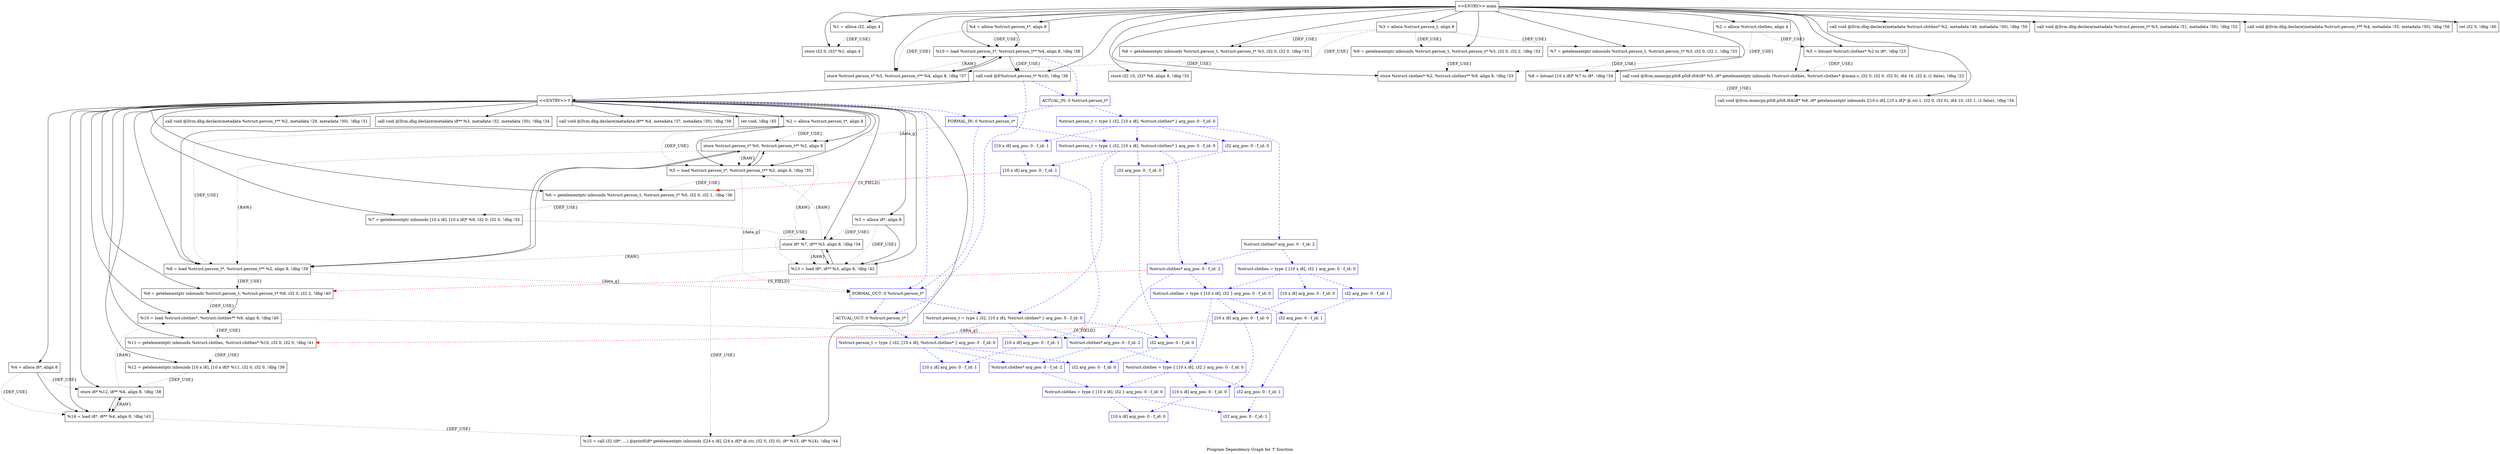 digraph "Program Dependency Graph for 'f' function" {
	label="Program Dependency Graph for 'f' function";
graph [ splines=true ]
	Node0x7fb51e10fc10 [shape=record,label="{  %2 = alloca %struct.person_t*, align 8}"];
	Node0x7fb51e10fc10 -> Node0x7fb51e110690[style=dotted,label = "{DEF_USE}" ];
	Node0x7fb51e10fc10 -> Node0x7fb51e1106e0[style=dotted,label = "{DEF_USE}" ];
	Node0x7fb51e10fc10 -> Node0x7fb51e1106e0;
	Node0x7fb51e10fc10 -> Node0x7fb51e110750[style=dotted,label = "{DEF_USE}" ];
	Node0x7fb51e10fc10 -> Node0x7fb51e110750;
	Node0x7fb51e110690 [shape=record,label="{  store %struct.person_t* %0, %struct.person_t** %2, align 8}"];
	Node0x7fb51e110690 -> Node0x7fb51e1106e0[style=dotted,label = "{RAW} "];
	Node0x7fb51e110690 -> Node0x7fb51e110750[style=dotted,label = "{RAW} "];
	Node0x7fb51e110690 -> Node0x7fb51e110670[style=dotted,label = "{RAW} "];
	Node0x7fb51e110690 -> Node0x7fb51e1106e0;
	Node0x7fb51e110690 -> Node0x7fb51e110750;
	Node0x7fb51e1106e0 [shape=record,label="{  %5 = load %struct.person_t*, %struct.person_t** %2, align 8, !dbg !35}"];
	Node0x7fb51e1106e0 -> Node0x7fb51e110790[style=dotted,label = "{DEF_USE}" ];
	Node0x7fb51e1106e0 -> Node0x7fb51e110690;
	Node0x7fb51e1106e0 -> Node0x7fb51e202600[style=dotted, label = "{data_g}"];
	Node0x7fb51e110750 [shape=record,label="{  %8 = load %struct.person_t*, %struct.person_t** %2, align 8, !dbg !39}"];
	Node0x7fb51e110750 -> Node0x7fb51e1104f0[style=dotted,label = "{DEF_USE}" ];
	Node0x7fb51e110750 -> Node0x7fb51e110690;
	Node0x7fb51e110750 -> Node0x7fb51e202600[style=dotted, label = "{data_g}"];
	Node0x7fb51e1107e0 [shape=record,label="{  %3 = alloca i8*, align 8}"];
	Node0x7fb51e1107e0 -> Node0x7fb51e110730[style=dotted,label = "{DEF_USE}" ];
	Node0x7fb51e1107e0 -> Node0x7fb51e110670[style=dotted,label = "{DEF_USE}" ];
	Node0x7fb51e1107e0 -> Node0x7fb51e110670;
	Node0x7fb51e110730 [shape=record,label="{  store i8* %7, i8** %3, align 8, !dbg !34}"];
	Node0x7fb51e110730 -> Node0x7fb51e1106e0[style=dotted,label = "{RAW} "];
	Node0x7fb51e110730 -> Node0x7fb51e110750[style=dotted,label = "{RAW} "];
	Node0x7fb51e110730 -> Node0x7fb51e110670[style=dotted,label = "{RAW} "];
	Node0x7fb51e110730 -> Node0x7fb51e110670;
	Node0x7fb51e110670 [shape=record,label="{  %13 = load i8*, i8** %3, align 8, !dbg !42}"];
	Node0x7fb51e110670 -> Node0x7fb51e10ffc0[style=dotted,label = "{DEF_USE}" ];
	Node0x7fb51e110670 -> Node0x7fb51e110730;
	Node0x7fb51e110d20 [shape=record,label="{  %4 = alloca i8*, align 8}"];
	Node0x7fb51e110d20 -> Node0x7fb51e110db0[style=dotted,label = "{DEF_USE}" ];
	Node0x7fb51e110d20 -> Node0x7fb51e110e80[style=dotted,label = "{DEF_USE}" ];
	Node0x7fb51e110d20 -> Node0x7fb51e110e80;
	Node0x7fb51e110db0 [shape=record,label="{  store i8* %12, i8** %4, align 8, !dbg !38}"];
	Node0x7fb51e110db0 -> Node0x7fb51e110470[style=dotted,label = "{RAW} "];
	Node0x7fb51e110db0 -> Node0x7fb51e110e80[style=dotted,label = "{RAW} "];
	Node0x7fb51e110db0 -> Node0x7fb51e110e80;
	Node0x7fb51e110e80 [shape=record,label="{  %14 = load i8*, i8** %4, align 8, !dbg !43}"];
	Node0x7fb51e110e80 -> Node0x7fb51e10ffc0[style=dotted,label = "{DEF_USE}" ];
	Node0x7fb51e110e80 -> Node0x7fb51e110db0;
	Node0x7fb51e110790 [shape=record,label="{  %6 = getelementptr inbounds %struct.person_t, %struct.person_t* %5, i32 0, i32 1, !dbg !36}"];
	Node0x7fb51e110790 -> Node0x7fb51e110770[style=dotted,label = "{DEF_USE}" ];
	Node0x7fb51e110770 [shape=record,label="{  %7 = getelementptr inbounds [10 x i8], [10 x i8]* %6, i32 0, i32 0, !dbg !35}"];
	Node0x7fb51e110770 -> Node0x7fb51e110730[style=dotted,label = "{DEF_USE}" ];
	Node0x7fb51e1104f0 [shape=record,label="{  %9 = getelementptr inbounds %struct.person_t, %struct.person_t* %8, i32 0, i32 2, !dbg !40}"];
	Node0x7fb51e1104f0 -> Node0x7fb51e110470[style=dotted,label = "{DEF_USE}" ];
	Node0x7fb51e1104f0 -> Node0x7fb51e110470;
	Node0x7fb51e110470 [shape=record,label="{  %10 = load %struct.clothes*, %struct.clothes** %9, align 8, !dbg !40}"];
	Node0x7fb51e110470 -> Node0x7fb51e110370[style=dotted,label = "{DEF_USE}" ];
	Node0x7fb51e110470 -> Node0x7fb51e202760[style=dotted, label = "{data_g}"];
	Node0x7fb51e110370 [shape=record,label="{  %11 = getelementptr inbounds %struct.clothes, %struct.clothes* %10, i32 0, i32 0, !dbg !41}"];
	Node0x7fb51e110370 -> Node0x7fb51e1105c0[style=dotted,label = "{DEF_USE}" ];
	Node0x7fb51e1105c0 [shape=record,label="{  %12 = getelementptr inbounds [10 x i8], [10 x i8]* %11, i32 0, i32 0, !dbg !39}"];
	Node0x7fb51e1105c0 -> Node0x7fb51e110db0[style=dotted,label = "{DEF_USE}" ];
	Node0x7fb51e10ffc0 [shape=record,label="{  %15 = call i32 (i8*, ...) @printf(i8* getelementptr inbounds ([24 x i8], [24 x i8]* @.str, i32 0, i32 0), i8* %13, i8* %14), !dbg !44}"];
	Node0x7fb51e110e50 [shape=record,label="{\<\<ENTRY\>\> f}"];
	Node0x7fb51e110e50 -> Node0x7fb51e10fc10;
	Node0x7fb51e110e50 -> Node0x7fb51e1107e0;
	Node0x7fb51e110e50 -> Node0x7fb51e110d20;
	Node0x7fb51e110e50 -> Node0x7fb51e110690;
	Node0x7fb51e110e50 -> Node0x7fb51e110130;
	Node0x7fb51e110e50 -> Node0x7fb51e110240;
	Node0x7fb51e110e50 -> Node0x7fb51e1106e0;
	Node0x7fb51e110e50 -> Node0x7fb51e110790;
	Node0x7fb51e110e50 -> Node0x7fb51e110770;
	Node0x7fb51e110e50 -> Node0x7fb51e110730;
	Node0x7fb51e110e50 -> Node0x7fb51e110150;
	Node0x7fb51e110e50 -> Node0x7fb51e110750;
	Node0x7fb51e110e50 -> Node0x7fb51e1104f0;
	Node0x7fb51e110e50 -> Node0x7fb51e110470;
	Node0x7fb51e110e50 -> Node0x7fb51e110370;
	Node0x7fb51e110e50 -> Node0x7fb51e1105c0;
	Node0x7fb51e110e50 -> Node0x7fb51e110db0;
	Node0x7fb51e110e50 -> Node0x7fb51e110670;
	Node0x7fb51e110e50 -> Node0x7fb51e110e80;
	Node0x7fb51e110e50 -> Node0x7fb51e10ffc0;
	Node0x7fb51e110e50 -> Node0x7fb51e110170;
	Node0x7fb51e110e50 -> Node0x7fb51e201db0[style=dashed, color="blue"];
	Node0x7fb51e110e50 -> Node0x7fb51e202600[style=dashed, color="blue"];
	Node0x7fb51e110130 [shape=record,label="{  call void @llvm.dbg.declare(metadata %struct.person_t** %2, metadata !29, metadata !30), !dbg !31}"];
	Node0x7fb51e110240 [shape=record,label="{  call void @llvm.dbg.declare(metadata i8** %3, metadata !32, metadata !30), !dbg !34}"];
	Node0x7fb51e110150 [shape=record,label="{  call void @llvm.dbg.declare(metadata i8** %4, metadata !37, metadata !30), !dbg !38}"];
	Node0x7fb51e110170 [shape=record,label="{  ret void, !dbg !45}"];
	Node0x7fb51e200510 [shape=record,label="{  %1 = alloca i32, align 4}"];
	Node0x7fb51e200510 -> Node0x7fb51e200560[style=dotted,label = "{DEF_USE}" ];
	Node0x7fb51e200560 [shape=record,label="{  store i32 0, i32* %1, align 4}"];
	Node0x7fb51e2005e0 [shape=record,label="{  %2 = alloca %struct.clothes, align 4}"];
	Node0x7fb51e2005e0 -> Node0x7fb51e200630[style=dotted,label = "{DEF_USE}" ];
	Node0x7fb51e2005e0 -> Node0x7fb51e200680[style=dotted,label = "{DEF_USE}" ];
	Node0x7fb51e200630 [shape=record,label="{  %5 = bitcast %struct.clothes* %2 to i8*, !dbg !23}"];
	Node0x7fb51e200630 -> Node0x7fb51e200bb0[style=dotted,label = "{DEF_USE}" ];
	Node0x7fb51e200680 [shape=record,label="{  store %struct.clothes* %2, %struct.clothes** %9, align 8, !dbg !33}"];
	Node0x7fb51e2005c0 [shape=record,label="{  %3 = alloca %struct.person_t, align 8}"];
	Node0x7fb51e2005c0 -> Node0x7fb51e200760[style=dotted,label = "{DEF_USE}" ];
	Node0x7fb51e2005c0 -> Node0x7fb51e2007b0[style=dotted,label = "{DEF_USE}" ];
	Node0x7fb51e2005c0 -> Node0x7fb51e200820[style=dotted,label = "{DEF_USE}" ];
	Node0x7fb51e2005c0 -> Node0x7fb51e200800[style=dotted,label = "{DEF_USE}" ];
	Node0x7fb51e200760 [shape=record,label="{  %6 = getelementptr inbounds %struct.person_t, %struct.person_t* %3, i32 0, i32 0, !dbg !33}"];
	Node0x7fb51e200760 -> Node0x7fb51e200be0[style=dotted,label = "{DEF_USE}" ];
	Node0x7fb51e2007b0 [shape=record,label="{  %7 = getelementptr inbounds %struct.person_t, %struct.person_t* %3, i32 0, i32 1, !dbg !33}"];
	Node0x7fb51e2007b0 -> Node0x7fb51e200c40[style=dotted,label = "{DEF_USE}" ];
	Node0x7fb51e200820 [shape=record,label="{  %9 = getelementptr inbounds %struct.person_t, %struct.person_t* %3, i32 0, i32 2, !dbg !33}"];
	Node0x7fb51e200820 -> Node0x7fb51e200680[style=dotted,label = "{DEF_USE}" ];
	Node0x7fb51e200800 [shape=record,label="{  store %struct.person_t* %3, %struct.person_t** %4, align 8, !dbg !37}"];
	Node0x7fb51e200800 -> Node0x7fb51e200b60[style=dotted,label = "{RAW} "];
	Node0x7fb51e200800 -> Node0x7fb51e200b60;
	Node0x7fb51e200910 [shape=record,label="{  %4 = alloca %struct.person_t*, align 8}"];
	Node0x7fb51e200910 -> Node0x7fb51e200800[style=dotted,label = "{DEF_USE}" ];
	Node0x7fb51e200910 -> Node0x7fb51e200b60[style=dotted,label = "{DEF_USE}" ];
	Node0x7fb51e200910 -> Node0x7fb51e200b60;
	Node0x7fb51e200b60 [shape=record,label="{  %10 = load %struct.person_t*, %struct.person_t** %4, align 8, !dbg !38}"];
	Node0x7fb51e200b60 -> Node0x7fb51e200d10[style=dotted,label = "{DEF_USE}" ];
	Node0x7fb51e200b60 -> Node0x7fb51e200d10;
	Node0x7fb51e200b60 -> Node0x7fb51e200800;
	Node0x7fb51e200b60 -> Node0x7fb51e203650[style=dashed, color="blue"];
	Node0x7fb51e200bb0 [shape=record,label="{  call void @llvm.memcpy.p0i8.p0i8.i64(i8* %5, i8* getelementptr inbounds (%struct.clothes, %struct.clothes* @main.c, i32 0, i32 0, i32 0), i64 16, i32 4, i1 false), !dbg !23}"];
	Node0x7fb51e200be0 [shape=record,label="{  store i32 10, i32* %6, align 8, !dbg !33}"];
	Node0x7fb51e200c40 [shape=record,label="{  %8 = bitcast [10 x i8]* %7 to i8*, !dbg !34}"];
	Node0x7fb51e200c40 -> Node0x7fb51e200ca0[style=dotted,label = "{DEF_USE}" ];
	Node0x7fb51e200ca0 [shape=record,label="{  call void @llvm.memcpy.p0i8.p0i8.i64(i8* %8, i8* getelementptr inbounds ([10 x i8], [10 x i8]* @.str.1, i32 0, i32 0), i64 10, i32 1, i1 false), !dbg !34}"];
	Node0x7fb51e200d10 [shape=record,label="{  call void @f(%struct.person_t* %10), !dbg !39}"];
	Node0x7fb51e200d10 -> Node0x7fb51e110e50;
	Node0x7fb51e200d10 -> Node0x7fb51e203650[style=dashed, color="blue"];
	Node0x7fb51e200d10 -> Node0x7fb51e200a90[style=dashed, color="blue"];
	Node0x7fb51e200e10 [shape=record,label="{\<\<ENTRY\>\> main}"];
	Node0x7fb51e200e10 -> Node0x7fb51e200510;
	Node0x7fb51e200e10 -> Node0x7fb51e2005e0;
	Node0x7fb51e200e10 -> Node0x7fb51e2005c0;
	Node0x7fb51e200e10 -> Node0x7fb51e200910;
	Node0x7fb51e200e10 -> Node0x7fb51e200560;
	Node0x7fb51e200e10 -> Node0x7fb51e200e60;
	Node0x7fb51e200e10 -> Node0x7fb51e200630;
	Node0x7fb51e200e10 -> Node0x7fb51e200bb0;
	Node0x7fb51e200e10 -> Node0x7fb51e200f70;
	Node0x7fb51e200e10 -> Node0x7fb51e200760;
	Node0x7fb51e200e10 -> Node0x7fb51e200be0;
	Node0x7fb51e200e10 -> Node0x7fb51e2007b0;
	Node0x7fb51e200e10 -> Node0x7fb51e200c40;
	Node0x7fb51e200e10 -> Node0x7fb51e200ca0;
	Node0x7fb51e200e10 -> Node0x7fb51e200820;
	Node0x7fb51e200e10 -> Node0x7fb51e200680;
	Node0x7fb51e200e10 -> Node0x7fb51e200e80;
	Node0x7fb51e200e10 -> Node0x7fb51e200800;
	Node0x7fb51e200e10 -> Node0x7fb51e200b60;
	Node0x7fb51e200e10 -> Node0x7fb51e200d10;
	Node0x7fb51e200e10 -> Node0x7fb51e200ea0;
	Node0x7fb51e200e60 [shape=record,label="{  call void @llvm.dbg.declare(metadata %struct.clothes* %2, metadata !49, metadata !30), !dbg !50}"];
	Node0x7fb51e200f70 [shape=record,label="{  call void @llvm.dbg.declare(metadata %struct.person_t* %3, metadata !51, metadata !30), !dbg !52}"];
	Node0x7fb51e200e80 [shape=record,label="{  call void @llvm.dbg.declare(metadata %struct.person_t** %4, metadata !55, metadata !30), !dbg !56}"];
	Node0x7fb51e200ea0 [shape=record,label="{  ret i32 0, !dbg !40}"];
	Node0x7fb51e201980 [shape=record,color="blue",label="{[10 x i8] arg_pos: 0 - f_id: 1}"];
	Node0x7fb51e201980 -> Node0x7fb51e110790[style=dotted, label="{S_FIELD}", color="red", penwidth="2.0"];
	Node0x7fb51e201980 -> Node0x7fb51e2026f0[style=dashed, color="blue"];
	Node0x7fb51e2019a0 [shape=record,color="blue",label="{%struct.clothes* arg_pos: 0 - f_id: 2}"];
	Node0x7fb51e2019a0 -> Node0x7fb51e1104f0[style=dotted, label="{S_FIELD}", color="red", penwidth="2.0"];
	Node0x7fb51e2019a0 -> Node0x7fb51e2024e0[style=dashed, color="blue"];
	Node0x7fb51e2019a0 -> Node0x7fb51e202760[style=dashed, color="blue"];
	Node0x7fb51e201ac0 [shape=record,color="blue",label="{[10 x i8] arg_pos: 0 - f_id: 0}"];
	Node0x7fb51e201ac0 -> Node0x7fb51e110370[style=dotted, label="{S_FIELD}", color="red", penwidth="2.0"];
	Node0x7fb51e201ac0 -> Node0x7fb51e202820[style=dashed, color="blue"];
	Node0x7fb51e201db0 [shape=record,color="blue",label="{FORMAL_IN: 0 %struct.person_t*}"];
	Node0x7fb51e201db0 -> Node0x7fb51e202440[style=dashed, color="blue"];
	Node0x7fb51e201db0 -> Node0x7fb51e202600[style=dashed, color="blue"];
	Node0x7fb51e201db0 -> Node0x7fb51e110690[style=dotted, label = "{data_g}"];
	Node0x7fb51e202440 [shape=record,color="blue",label="{%struct.person_t = type \{ i32, [10 x i8], %struct.clothes* \} arg_pos: 0 - f_id: 0}"];
	Node0x7fb51e202440 -> Node0x7fb51e202490[style=dashed, color="blue"];
	Node0x7fb51e202440 -> Node0x7fb51e201980[style=dashed, color="blue"];
	Node0x7fb51e202440 -> Node0x7fb51e2019a0[style=dashed, color="blue"];
	Node0x7fb51e202440 -> Node0x7fb51e202650[style=dashed, color="blue"];
	Node0x7fb51e202490 [shape=record,color="blue",label="{i32 arg_pos: 0 - f_id: 0}"];
	Node0x7fb51e202490 -> Node0x7fb51e2026a0[style=dashed, color="blue"];
	Node0x7fb51e2024e0 [shape=record,color="blue",label="{%struct.clothes = type \{ [10 x i8], i32 \} arg_pos: 0 - f_id: 0}"];
	Node0x7fb51e2024e0 -> Node0x7fb51e201ac0[style=dashed, color="blue"];
	Node0x7fb51e2024e0 -> Node0x7fb51e202590[style=dashed, color="blue"];
	Node0x7fb51e2024e0 -> Node0x7fb51e202740[style=dashed, color="blue"];
	Node0x7fb51e202590 [shape=record,color="blue",label="{i32 arg_pos: 0 - f_id: 1}"];
	Node0x7fb51e202590 -> Node0x7fb51e202880[style=dashed, color="blue"];
	Node0x7fb51e202600 [shape=record,color="blue",label="{FORMAL_OUT: 0 %struct.person_t*}"];
	Node0x7fb51e202600 -> Node0x7fb51e202650[style=dashed, color="blue"];
	Node0x7fb51e202600 -> Node0x7fb51e200a90[style=dashed, color="blue"];
	Node0x7fb51e202650 [shape=record,color="blue",label="{%struct.person_t = type \{ i32, [10 x i8], %struct.clothes* \} arg_pos: 0 - f_id: 0}"];
	Node0x7fb51e202650 -> Node0x7fb51e2026a0[style=dashed, color="blue"];
	Node0x7fb51e202650 -> Node0x7fb51e2026f0[style=dashed, color="blue"];
	Node0x7fb51e202650 -> Node0x7fb51e202760[style=dashed, color="blue"];
	Node0x7fb51e202650 -> Node0x7fb51e200ae0[style=dashed, color="blue"];
	Node0x7fb51e2026a0 [shape=record,color="blue",label="{i32 arg_pos: 0 - f_id: 0}"];
	Node0x7fb51e2026a0 -> Node0x7fb51e200b30[style=dashed, color="blue"];
	Node0x7fb51e2026f0 [shape=record,color="blue",label="{[10 x i8] arg_pos: 0 - f_id: 1}"];
	Node0x7fb51e2026f0 -> Node0x7fb51e203830[style=dashed, color="blue"];
	Node0x7fb51e202760 [shape=record,color="blue",label="{%struct.clothes* arg_pos: 0 - f_id: 2}"];
	Node0x7fb51e202760 -> Node0x7fb51e202740[style=dashed, color="blue"];
	Node0x7fb51e202760 -> Node0x7fb51e2038a0[style=dashed, color="blue"];
	Node0x7fb51e202740 [shape=record,color="blue",label="{%struct.clothes = type \{ [10 x i8], i32 \} arg_pos: 0 - f_id: 0}"];
	Node0x7fb51e202740 -> Node0x7fb51e202820[style=dashed, color="blue"];
	Node0x7fb51e202740 -> Node0x7fb51e202880[style=dashed, color="blue"];
	Node0x7fb51e202740 -> Node0x7fb51e203880[style=dashed, color="blue"];
	Node0x7fb51e202820 [shape=record,color="blue",label="{[10 x i8] arg_pos: 0 - f_id: 0}"];
	Node0x7fb51e202820 -> Node0x7fb51e203960[style=dashed, color="blue"];
	Node0x7fb51e202880 [shape=record,color="blue",label="{i32 arg_pos: 0 - f_id: 1}"];
	Node0x7fb51e202880 -> Node0x7fb51e2039c0[style=dashed, color="blue"];
	Node0x7fb51e203650 [shape=record,color="blue",label="{ACTUAL_IN: 0 %struct.person_t*}"];
	Node0x7fb51e203650 -> Node0x7fb51e2036a0[style=dashed, color="blue"];
	Node0x7fb51e203650 -> Node0x7fb51e201db0[style=dashed, color="blue"];
	Node0x7fb51e2036a0 [shape=record,color="blue",label="{%struct.person_t = type \{ i32, [10 x i8], %struct.clothes* \} arg_pos: 0 - f_id: 0}"];
	Node0x7fb51e2036a0 -> Node0x7fb51e2036f0[style=dashed, color="blue"];
	Node0x7fb51e2036a0 -> Node0x7fb51e203740[style=dashed, color="blue"];
	Node0x7fb51e2036a0 -> Node0x7fb51e2037b0[style=dashed, color="blue"];
	Node0x7fb51e2036a0 -> Node0x7fb51e202440[style=dashed, color="blue"];
	Node0x7fb51e2036f0 [shape=record,color="blue",label="{i32 arg_pos: 0 - f_id: 0}"];
	Node0x7fb51e2036f0 -> Node0x7fb51e202490[style=dashed, color="blue"];
	Node0x7fb51e203740 [shape=record,color="blue",label="{[10 x i8] arg_pos: 0 - f_id: 1}"];
	Node0x7fb51e203740 -> Node0x7fb51e201980[style=dashed, color="blue"];
	Node0x7fb51e2037b0 [shape=record,color="blue",label="{%struct.clothes* arg_pos: 0 - f_id: 2}"];
	Node0x7fb51e2037b0 -> Node0x7fb51e203790[style=dashed, color="blue"];
	Node0x7fb51e2037b0 -> Node0x7fb51e2019a0[style=dashed, color="blue"];
	Node0x7fb51e203790 [shape=record,color="blue",label="{%struct.clothes = type \{ [10 x i8], i32 \} arg_pos: 0 - f_id: 0}"];
	Node0x7fb51e203790 -> Node0x7fb51e2009d0[style=dashed, color="blue"];
	Node0x7fb51e203790 -> Node0x7fb51e200a20[style=dashed, color="blue"];
	Node0x7fb51e203790 -> Node0x7fb51e2024e0[style=dashed, color="blue"];
	Node0x7fb51e2009d0 [shape=record,color="blue",label="{[10 x i8] arg_pos: 0 - f_id: 0}"];
	Node0x7fb51e2009d0 -> Node0x7fb51e201ac0[style=dashed, color="blue"];
	Node0x7fb51e200a20 [shape=record,color="blue",label="{i32 arg_pos: 0 - f_id: 1}"];
	Node0x7fb51e200a20 -> Node0x7fb51e202590[style=dashed, color="blue"];
	Node0x7fb51e200a90 [shape=record,color="blue",label="{ACTUAL_OUT: 0 %struct.person_t*}"];
	Node0x7fb51e200a90 -> Node0x7fb51e200ae0[style=dashed, color="blue"];
	Node0x7fb51e200ae0 [shape=record,color="blue",label="{%struct.person_t = type \{ i32, [10 x i8], %struct.clothes* \} arg_pos: 0 - f_id: 0}"];
	Node0x7fb51e200ae0 -> Node0x7fb51e200b30[style=dashed, color="blue"];
	Node0x7fb51e200ae0 -> Node0x7fb51e203830[style=dashed, color="blue"];
	Node0x7fb51e200ae0 -> Node0x7fb51e2038a0[style=dashed, color="blue"];
	Node0x7fb51e200b30 [shape=record,color="blue",label="{i32 arg_pos: 0 - f_id: 0}"];
	Node0x7fb51e203830 [shape=record,color="blue",label="{[10 x i8] arg_pos: 0 - f_id: 1}"];
	Node0x7fb51e2038a0 [shape=record,color="blue",label="{%struct.clothes* arg_pos: 0 - f_id: 2}"];
	Node0x7fb51e2038a0 -> Node0x7fb51e203880[style=dashed, color="blue"];
	Node0x7fb51e203880 [shape=record,color="blue",label="{%struct.clothes = type \{ [10 x i8], i32 \} arg_pos: 0 - f_id: 0}"];
	Node0x7fb51e203880 -> Node0x7fb51e203960[style=dashed, color="blue"];
	Node0x7fb51e203880 -> Node0x7fb51e2039c0[style=dashed, color="blue"];
	Node0x7fb51e203960 [shape=record,color="blue",label="{[10 x i8] arg_pos: 0 - f_id: 0}"];
	Node0x7fb51e2039c0 [shape=record,color="blue",label="{i32 arg_pos: 0 - f_id: 1}"];
}
